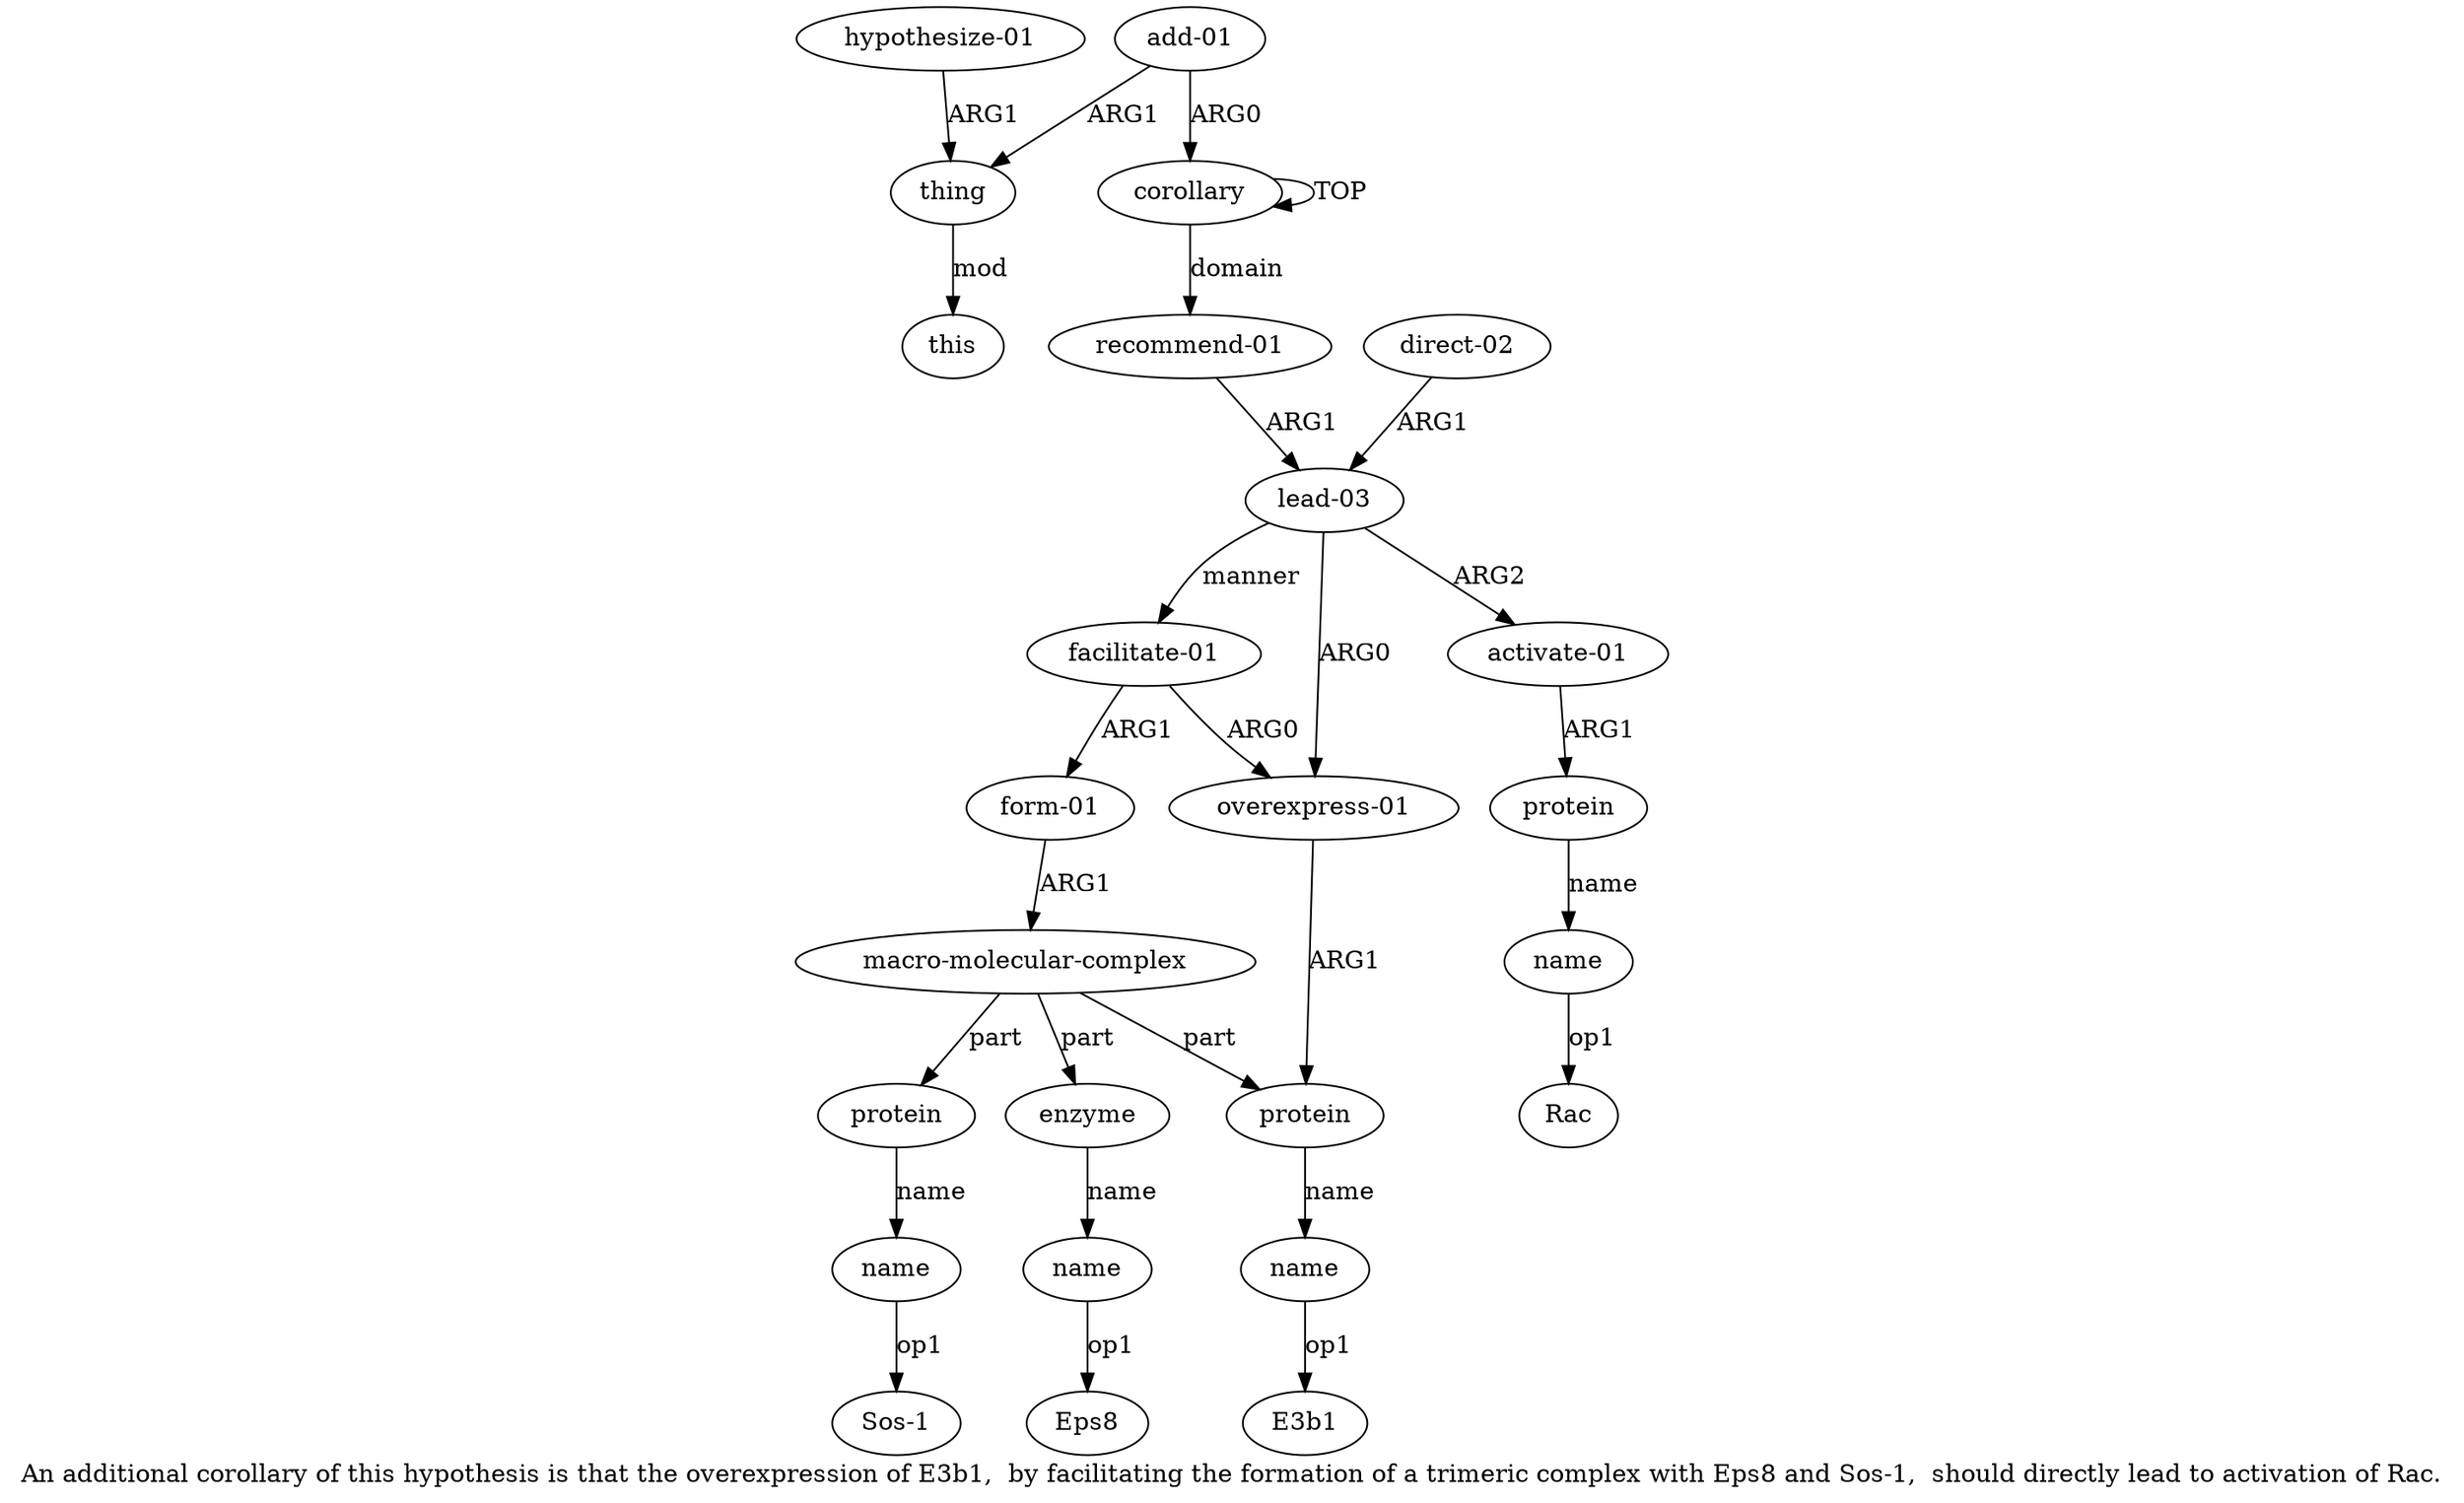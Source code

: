 digraph  {
	graph [label="An additional corollary of this hypothesis is that the overexpression of E3b1,  by facilitating the formation of a trimeric complex \
with Eps8 and Sos-1,  should directly lead to activation of Rac."];
	node [label="\N"];
	a20	 [color=black,
		gold_ind=20,
		gold_label=this,
		label=this,
		test_ind=20,
		test_label=this];
	"a8 Rac"	 [color=black,
		gold_ind=-1,
		gold_label=Rac,
		label=Rac,
		test_ind=-1,
		test_label=Rac];
	"a16 Sos-1"	 [color=black,
		gold_ind=-1,
		gold_label="Sos-1",
		label="Sos-1",
		test_ind=-1,
		test_label="Sos-1"];
	"a5 E3b1"	 [color=black,
		gold_ind=-1,
		gold_label=E3b1,
		label=E3b1,
		test_ind=-1,
		test_label=E3b1];
	a15	 [color=black,
		gold_ind=15,
		gold_label=protein,
		label=protein,
		test_ind=15,
		test_label=protein];
	a16	 [color=black,
		gold_ind=16,
		gold_label=name,
		label=name,
		test_ind=16,
		test_label=name];
	a15 -> a16 [key=0,
	color=black,
	gold_label=name,
	label=name,
	test_label=name];
a14 [color=black,
	gold_ind=14,
	gold_label=name,
	label=name,
	test_ind=14,
	test_label=name];
"a14 Eps8" [color=black,
	gold_ind=-1,
	gold_label=Eps8,
	label=Eps8,
	test_ind=-1,
	test_label=Eps8];
a14 -> "a14 Eps8" [key=0,
color=black,
gold_label=op1,
label=op1,
test_label=op1];
a17 [color=black,
gold_ind=17,
gold_label="add-01",
label="add-01",
test_ind=17,
test_label="add-01"];
a18 [color=black,
gold_ind=18,
gold_label=thing,
label=thing,
test_ind=18,
test_label=thing];
a17 -> a18 [key=0,
color=black,
gold_label=ARG1,
label=ARG1,
test_label=ARG1];
a0 [color=black,
gold_ind=0,
gold_label=corollary,
label=corollary,
test_ind=0,
test_label=corollary];
a17 -> a0 [key=0,
color=black,
gold_label=ARG0,
label=ARG0,
test_label=ARG0];
a16 -> "a16 Sos-1" [key=0,
color=black,
gold_label=op1,
label=op1,
test_label=op1];
a11 [color=black,
gold_ind=11,
gold_label="form-01",
label="form-01",
test_ind=11,
test_label="form-01"];
a12 [color=black,
gold_ind=12,
gold_label="macro-molecular-complex",
label="macro-molecular-complex",
test_ind=12,
test_label="macro-molecular-complex"];
a11 -> a12 [key=0,
color=black,
gold_label=ARG1,
label=ARG1,
test_label=ARG1];
a10 [color=black,
gold_ind=10,
gold_label="facilitate-01",
label="facilitate-01",
test_ind=10,
test_label="facilitate-01"];
a10 -> a11 [key=0,
color=black,
gold_label=ARG1,
label=ARG1,
test_label=ARG1];
a3 [color=black,
gold_ind=3,
gold_label="overexpress-01",
label="overexpress-01",
test_ind=3,
test_label="overexpress-01"];
a10 -> a3 [key=0,
color=black,
gold_label=ARG0,
label=ARG0,
test_label=ARG0];
a13 [color=black,
gold_ind=13,
gold_label=enzyme,
label=enzyme,
test_ind=13,
test_label=enzyme];
a13 -> a14 [key=0,
color=black,
gold_label=name,
label=name,
test_label=name];
a12 -> a15 [key=0,
color=black,
gold_label=part,
label=part,
test_label=part];
a12 -> a13 [key=0,
color=black,
gold_label=part,
label=part,
test_label=part];
a4 [color=black,
gold_ind=4,
gold_label=protein,
label=protein,
test_ind=4,
test_label=protein];
a12 -> a4 [key=0,
color=black,
gold_label=part,
label=part,
test_label=part];
a19 [color=black,
gold_ind=19,
gold_label="hypothesize-01",
label="hypothesize-01",
test_ind=19,
test_label="hypothesize-01"];
a19 -> a18 [key=0,
color=black,
gold_label=ARG1,
label=ARG1,
test_label=ARG1];
a18 -> a20 [key=0,
color=black,
gold_label=mod,
label=mod,
test_label=mod];
a1 [color=black,
gold_ind=1,
gold_label="recommend-01",
label="recommend-01",
test_ind=1,
test_label="recommend-01"];
a2 [color=black,
gold_ind=2,
gold_label="lead-03",
label="lead-03",
test_ind=2,
test_label="lead-03"];
a1 -> a2 [key=0,
color=black,
gold_label=ARG1,
label=ARG1,
test_label=ARG1];
a0 -> a1 [key=0,
color=black,
gold_label=domain,
label=domain,
test_label=domain];
a0 -> a0 [key=0,
color=black,
gold_label=TOP,
label=TOP,
test_label=TOP];
a3 -> a4 [key=0,
color=black,
gold_label=ARG1,
label=ARG1,
test_label=ARG1];
a2 -> a10 [key=0,
color=black,
gold_label=manner,
label=manner,
test_label=manner];
a2 -> a3 [key=0,
color=black,
gold_label=ARG0,
label=ARG0,
test_label=ARG0];
a6 [color=black,
gold_ind=6,
gold_label="activate-01",
label="activate-01",
test_ind=6,
test_label="activate-01"];
a2 -> a6 [key=0,
color=black,
gold_label=ARG2,
label=ARG2,
test_label=ARG2];
a5 [color=black,
gold_ind=5,
gold_label=name,
label=name,
test_ind=5,
test_label=name];
a5 -> "a5 E3b1" [key=0,
color=black,
gold_label=op1,
label=op1,
test_label=op1];
a4 -> a5 [key=0,
color=black,
gold_label=name,
label=name,
test_label=name];
a7 [color=black,
gold_ind=7,
gold_label=protein,
label=protein,
test_ind=7,
test_label=protein];
a8 [color=black,
gold_ind=8,
gold_label=name,
label=name,
test_ind=8,
test_label=name];
a7 -> a8 [key=0,
color=black,
gold_label=name,
label=name,
test_label=name];
a6 -> a7 [key=0,
color=black,
gold_label=ARG1,
label=ARG1,
test_label=ARG1];
a9 [color=black,
gold_ind=9,
gold_label="direct-02",
label="direct-02",
test_ind=9,
test_label="direct-02"];
a9 -> a2 [key=0,
color=black,
gold_label=ARG1,
label=ARG1,
test_label=ARG1];
a8 -> "a8 Rac" [key=0,
color=black,
gold_label=op1,
label=op1,
test_label=op1];
}
